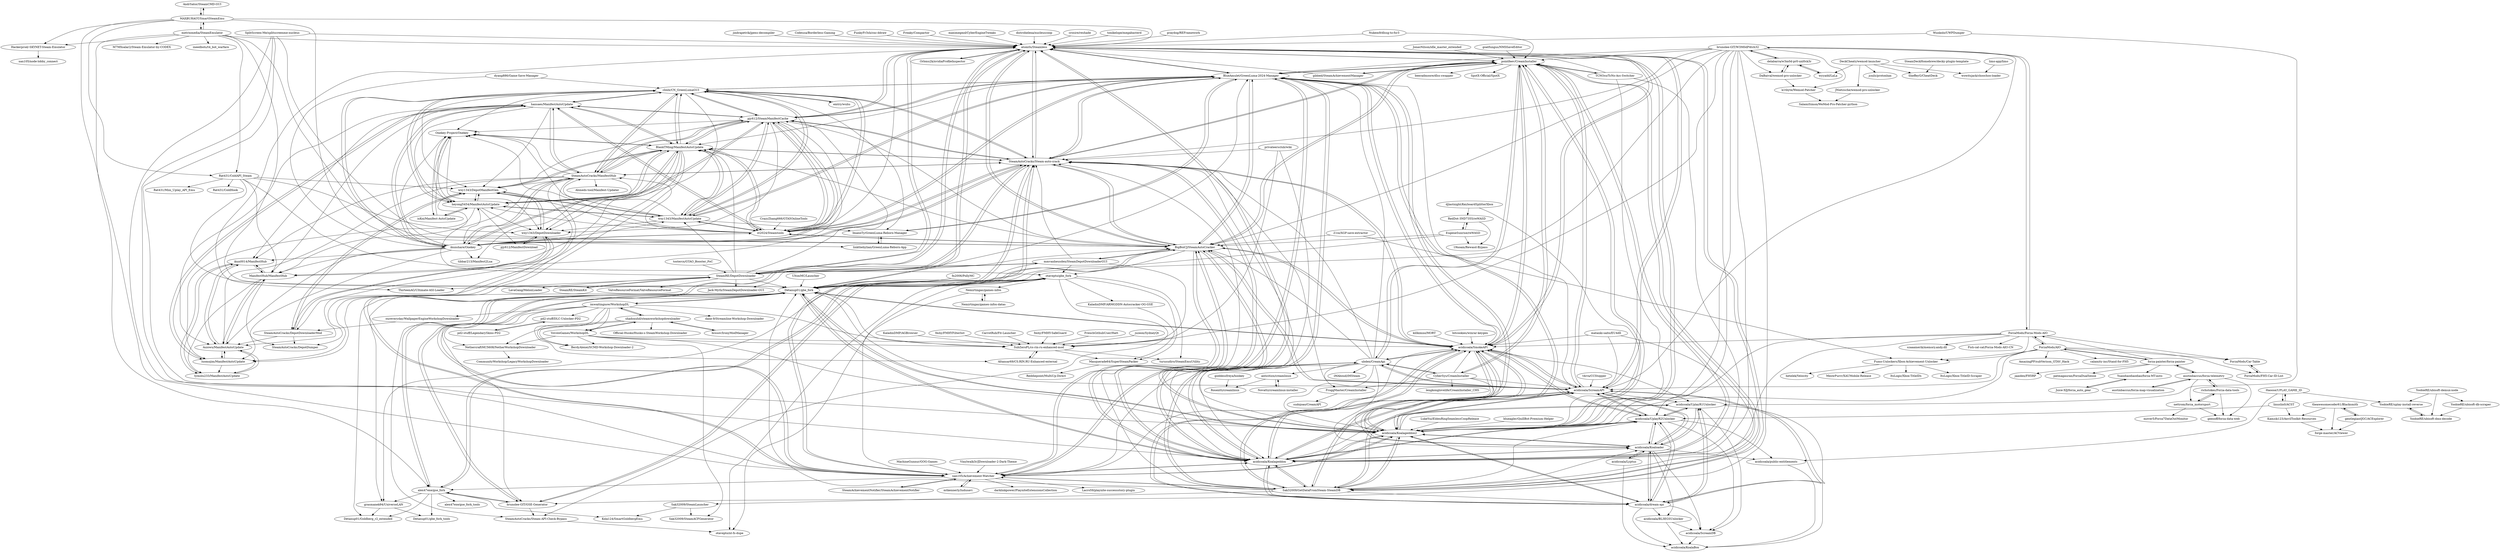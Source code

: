 digraph G {
"AndrSator/SteamCMD-GUI" -> "MAXBURAOT/SmartSteamEmu" ["e"=1]
"goatfungus/NMSSaveEditor" -> "pointfeev/CreamInstaller" ["e"=1]
"praydog/REFramework" -> "atom0s/Steamless" ["e"=1]
"gibbed/SteamAchievementManager" -> "pointfeev/CreamInstaller" ["e"=1]
"gibbed/SteamAchievementManager" -> "atom0s/Steamless" ["e"=1]
"ImaniiTy/GreenLuma-Reborn-Manager" -> "BlueAmulet/GreenLuma-2024-Manager"
"ImaniiTy/GreenLuma-Reborn-Manager" -> "linkthehylian/GreenLuma-Reborn-App"
"jindrapetrik/jpexs-decompiler" -> "atom0s/Steamless" ["e"=1]
"JonasNilson/idle_master_extended" -> "pointfeev/CreamInstaller" ["e"=1]
"Codeusa/Borderless-Gaming" -> "atom0s/Steamless" ["e"=1]
"SteamRE/DepotDownloader" -> "atom0s/Steamless"
"SteamRE/DepotDownloader" -> "mmvanheusden/SteamDepotDownloaderGUI"
"SteamRE/DepotDownloader" -> "SteamAutoCracks/Steam-auto-crack"
"SteamRE/DepotDownloader" -> "SteamRE/SteamKit" ["e"=1]
"SteamRE/DepotDownloader" -> "pjy612/SteamManifestCache"
"SteamRE/DepotDownloader" -> "Detanup01/gbe_fork"
"SteamRE/DepotDownloader" -> "Jack-Myth/SteamDepotDownloader-GUI" ["e"=1]
"SteamRE/DepotDownloader" -> "BlankTMing/ManifestAutoUpdate"
"SteamRE/DepotDownloader" -> "ValveResourceFormat/ValveResourceFormat" ["e"=1]
"SteamRE/DepotDownloader" -> "BlueAmulet/GreenLuma-2024-Manager"
"SteamRE/DepotDownloader" -> "BigBoiCJ/SteamAutoCracker"
"SteamRE/DepotDownloader" -> "ThirteenAG/Ultimate-ASI-Loader" ["e"=1]
"SteamRE/DepotDownloader" -> "wxy1343/ManifestAutoUpdate"
"SteamRE/DepotDownloader" -> "LavaGang/MelonLoader" ["e"=1]
"SteamRE/DepotDownloader" -> "wxy1343/DepotManifestGen"
"matanki-saito/EU4dll" -> "Sak32009/GetDataFromSteam-SteamDB" ["e"=1]
"matanki-saito/EU4dll" -> "acidicoala/ScreamAPI" ["e"=1]
"matanki-saito/EU4dll" -> "acidicoala/SmokeAPI" ["e"=1]
"CrazyZhang666/GTA5OnlineTools" -> "st2024/Steamtools" ["e"=1]
"FunkyFr3sh/cnc-ddraw" -> "atom0s/Steamless" ["e"=1]
"SteamRE/SteamKit" -> "SteamRE/DepotDownloader" ["e"=1]
"linuslin0/ACST" -> "Haoose/UPLAY_GAME_ID"
"linuslin0/ACST" -> "acidicoala/UplayR2Unlocker"
"linuslin0/ACST" -> "Kamzik123/AnvilToolkit-Resources"
"xan105/Achievement-Watcher" -> "Lacro59/playnite-successstory-plugin" ["e"=1]
"xan105/Achievement-Watcher" -> "SteamAutoCracks/Steam-auto-crack"
"xan105/Achievement-Watcher" -> "Detanup01/gbe_fork"
"xan105/Achievement-Watcher" -> "atom0s/Steamless"
"xan105/Achievement-Watcher" -> "acidicoala/Koalageddon2"
"xan105/Achievement-Watcher" -> "Sak32009/GetDataFromSteam-SteamDB"
"xan105/Achievement-Watcher" -> "BigBoiCJ/SteamAutoCracker"
"xan105/Achievement-Watcher" -> "acidicoala/Koalageddon"
"xan105/Achievement-Watcher" -> "acidicoala/SmokeAPI"
"xan105/Achievement-Watcher" -> "BlueAmulet/GreenLuma-2024-Manager"
"xan105/Achievement-Watcher" -> "SteamAchievementNotifier/SteamAchievementNotifier"
"xan105/Achievement-Watcher" -> "mtkennerly/ludusavi" ["e"=1]
"xan105/Achievement-Watcher" -> "alex47exe/gse_fork"
"xan105/Achievement-Watcher" -> "darklinkpower/PlayniteExtensionsCollection" ["e"=1]
"xan105/Achievement-Watcher" -> "otavepto/gbe_fork"
"Freaky/Compactor" -> "atom0s/Steamless" ["e"=1]
"MachineGunnur/GOG-Games" -> "xan105/Achievement-Watcher" ["e"=1]
"goddessfreya/hookey" -> "Rosentti/creamlinux"
"Vinylwalk3r/JDownloader-2-Dark-Theme" -> "xan105/Achievement-Watcher" ["e"=1]
"MAXBURAOT/SmartSteamEmu" -> "metrixmedia/SteamEmulator"
"MAXBURAOT/SmartSteamEmu" -> "atom0s/Steamless"
"MAXBURAOT/SmartSteamEmu" -> "linkthehylian/GreenLuma-Reborn-App"
"MAXBURAOT/SmartSteamEmu" -> "Rat431/ColdAPI_Steam"
"MAXBURAOT/SmartSteamEmu" -> "Hackerprod/-SKYNET-Steam-Emulator"
"MAXBURAOT/SmartSteamEmu" -> "AndrSator/SteamCMD-GUI" ["e"=1]
"MAXBURAOT/SmartSteamEmu" -> "xan105/Achievement-Watcher"
"theawesomecoder61/Blacksmith" -> "gentlegiantJGC/ACExplorer"
"theawesomecoder61/Blacksmith" -> "Kamzik123/AnvilToolkit-Resources"
"theawesomecoder61/Blacksmith" -> "forge-master/ACViewer"
"richstokes/Forza-data-tools" -> "nettrom/forza_motorsport"
"richstokes/Forza-data-tools" -> "austinbaccus/forza-telemetry"
"richstokes/Forza-data-tools" -> "geeooff/forza-data-web"
"nettrom/forza_motorsport" -> "richstokes/Forza-data-tools"
"nettrom/forza_motorsport" -> "geeooff/forza-data-web"
"nettrom/forza_motorsport" -> "mover5/Forza7DataOutMonitor"
"linkthehylian/GreenLuma-Reborn-App" -> "ImaniiTy/GreenLuma-Reborn-Manager"
"TCNOco/TcNo-Acc-Switcher" -> "pointfeev/CreamInstaller" ["e"=1]
"TCNOco/TcNo-Acc-Switcher" -> "acidicoala/Koalageddon" ["e"=1]
"TCNOco/TcNo-Acc-Switcher" -> "atom0s/Steamless" ["e"=1]
"TCNOco/TcNo-Acc-Switcher" -> "acidicoala/Koalageddon2" ["e"=1]
"UltimMC/Launcher" -> "Detanup01/gbe_fork" ["e"=1]
"emtry/wuhu" -> "clinlx/CN_GreenLumaGUI"
"acidicoala/ScreamAPI" -> "acidicoala/Koalageddon"
"acidicoala/ScreamAPI" -> "acidicoala/dream-api"
"acidicoala/ScreamAPI" -> "acidicoala/SmokeAPI"
"acidicoala/ScreamAPI" -> "Sak32009/GetDataFromSteam-SteamDB"
"acidicoala/ScreamAPI" -> "acidicoala/Koalageddon2"
"acidicoala/ScreamAPI" -> "acidicoala/UplayR2Unlocker"
"acidicoala/ScreamAPI" -> "acidicoala/Koaloader"
"acidicoala/ScreamAPI" -> "pointfeev/CreamInstaller"
"acidicoala/ScreamAPI" -> "acidicoala/UplayR1Unlocker"
"acidicoala/ScreamAPI" -> "atom0s/Steamless"
"acidicoala/ScreamAPI" -> "SteamAutoCracks/Steam-auto-crack"
"acidicoala/ScreamAPI" -> "Detanup01/gbe_fork"
"acidicoala/ScreamAPI" -> "ubden/CreamApi"
"acidicoala/ScreamAPI" -> "BigBoiCJ/SteamAutoCracker"
"acidicoala/ScreamAPI" -> "BlueAmulet/GreenLuma-2024-Manager"
"bitcookies/winrar-keygen" -> "acidicoala/SmokeAPI" ["e"=1]
"mtkennerly/ludusavi" -> "xan105/Achievement-Watcher" ["e"=1]
"BlueAmulet/GreenLuma-2024-Manager" -> "ImaniiTy/GreenLuma-Reborn-Manager"
"BlueAmulet/GreenLuma-2024-Manager" -> "acidicoala/Koalageddon"
"BlueAmulet/GreenLuma-2024-Manager" -> "acidicoala/Koalageddon2"
"BlueAmulet/GreenLuma-2024-Manager" -> "st2024/Steamtools"
"BlueAmulet/GreenLuma-2024-Manager" -> "clinlx/CN_GreenLumaGUI"
"BlueAmulet/GreenLuma-2024-Manager" -> "acidicoala/SmokeAPI"
"BlueAmulet/GreenLuma-2024-Manager" -> "wxy1343/ManifestAutoUpdate"
"BlueAmulet/GreenLuma-2024-Manager" -> "Sak32009/GetDataFromSteam-SteamDB"
"BlueAmulet/GreenLuma-2024-Manager" -> "SteamAutoCracks/Steam-auto-crack"
"BlueAmulet/GreenLuma-2024-Manager" -> "BlankTMing/ManifestAutoUpdate"
"BlueAmulet/GreenLuma-2024-Manager" -> "atom0s/Steamless"
"BlueAmulet/GreenLuma-2024-Manager" -> "BigBoiCJ/SteamAutoCracker"
"BlueAmulet/GreenLuma-2024-Manager" -> "pointfeev/CreamInstaller"
"BlueAmulet/GreenLuma-2024-Manager" -> "pjy612/SteamManifestCache"
"BlueAmulet/GreenLuma-2024-Manager" -> "xan105/Achievement-Watcher"
"bcssov/IronyModManager" -> "shadoxxhd/steamworkshopdownloader" ["e"=1]
"Rat431/ColdAPI_Steam" -> "Rat431/Mini_Uplay_API_Emu"
"Rat431/ColdAPI_Steam" -> "Rat431/ColdHook"
"Rat431/ColdAPI_Steam" -> "otavepto/gbe_fork"
"Rat431/ColdAPI_Steam" -> "wxy1343/DepotManifestGen"
"Rat431/ColdAPI_Steam" -> "ManifestHub/ManifestHub"
"Rat431/ColdAPI_Steam" -> "wxy1343/DepotDownloader"
"Rat431/ColdAPI_Steam" -> "Detanup01/gbe_fork"
"acidicoala/Koalageddon" -> "acidicoala/Koalageddon2"
"acidicoala/Koalageddon" -> "acidicoala/ScreamAPI"
"acidicoala/Koalageddon" -> "acidicoala/SmokeAPI"
"acidicoala/Koalageddon" -> "pointfeev/CreamInstaller"
"acidicoala/Koalageddon" -> "acidicoala/dream-api"
"acidicoala/Koalageddon" -> "BlueAmulet/GreenLuma-2024-Manager"
"acidicoala/Koalageddon" -> "acidicoala/Koaloader"
"acidicoala/Koalageddon" -> "acidicoala/UplayR2Unlocker"
"acidicoala/Koalageddon" -> "Sak32009/GetDataFromSteam-SteamDB"
"acidicoala/Koalageddon" -> "atom0s/Steamless"
"acidicoala/Koalageddon" -> "SteamAutoCracks/Steam-auto-crack"
"acidicoala/Koalageddon" -> "BigBoiCJ/SteamAutoCracker"
"acidicoala/Koalageddon" -> "Detanup01/gbe_fork"
"acidicoala/Koalageddon" -> "xan105/Achievement-Watcher"
"acidicoala/Koalageddon" -> "acidicoala/UplayR1Unlocker"
"metrixmedia/SteamEmulator" -> "MAXBURAOT/SmartSteamEmu"
"metrixmedia/SteamEmulator" -> "Hackerprod/-SKYNET-Steam-Emulator"
"metrixmedia/SteamEmulator" -> "atom0s/Steamless"
"metrixmedia/SteamEmulator" -> "alex47exe/gse_fork"
"metrixmedia/SteamEmulator" -> "BigBoiCJ/SteamAutoCracker"
"metrixmedia/SteamEmulator" -> "Rat431/ColdAPI_Steam"
"metrixmedia/SteamEmulator" -> "ineedbots/t4_bot_warfare" ["e"=1]
"metrixmedia/SteamEmulator" -> "M7MXsalar2/Steam-Emulator-by-CODEX"
"metrixmedia/SteamEmulator" -> "Detanup01/gbe_fork"
"maximegmd/CyberEngineTweaks" -> "atom0s/Steamless" ["e"=1]
"SteamAutoCracks/Steam-auto-crack" -> "BigBoiCJ/SteamAutoCracker"
"SteamAutoCracks/Steam-auto-crack" -> "atom0s/Steamless"
"SteamAutoCracks/Steam-auto-crack" -> "BlankTMing/ManifestAutoUpdate"
"SteamAutoCracks/Steam-auto-crack" -> "pjy612/SteamManifestCache"
"SteamAutoCracks/Steam-auto-crack" -> "Detanup01/gbe_fork"
"SteamAutoCracks/Steam-auto-crack" -> "ikunshare/Onekey"
"SteamAutoCracks/Steam-auto-crack" -> "xan105/Achievement-Watcher"
"SteamAutoCracks/Steam-auto-crack" -> "acidicoala/Koalageddon"
"SteamAutoCracks/Steam-auto-crack" -> "pointfeev/CreamInstaller"
"SteamAutoCracks/Steam-auto-crack" -> "acidicoala/SmokeAPI"
"SteamAutoCracks/Steam-auto-crack" -> "st2024/Steamtools"
"SteamAutoCracks/Steam-auto-crack" -> "SteamAutoCracks/ManifestHub"
"SteamAutoCracks/Steam-auto-crack" -> "BlueAmulet/GreenLuma-2024-Manager"
"SteamAutoCracks/Steam-auto-crack" -> "SteamRE/DepotDownloader"
"SteamAutoCracks/Steam-auto-crack" -> "clinlx/CN_GreenLumaGUI"
"t4rra/CCStopper" -> "acidicoala/ScreamAPI" ["e"=1]
"pointfeev/CreamInstaller" -> "acidicoala/SmokeAPI"
"pointfeev/CreamInstaller" -> "acidicoala/Koalageddon2"
"pointfeev/CreamInstaller" -> "acidicoala/Koalageddon"
"pointfeev/CreamInstaller" -> "acidicoala/ScreamAPI"
"pointfeev/CreamInstaller" -> "atom0s/Steamless"
"pointfeev/CreamInstaller" -> "Sak32009/GetDataFromSteam-SteamDB"
"pointfeev/CreamInstaller" -> "SteamAutoCracks/Steam-auto-crack"
"pointfeev/CreamInstaller" -> "ubden/CreamApi"
"pointfeev/CreamInstaller" -> "BigBoiCJ/SteamAutoCracker"
"pointfeev/CreamInstaller" -> "BlueAmulet/GreenLuma-2024-Manager"
"pointfeev/CreamInstaller" -> "gibbed/SteamAchievementManager" ["e"=1]
"pointfeev/CreamInstaller" -> "beeradmoore/dlss-swapper" ["e"=1]
"pointfeev/CreamInstaller" -> "TCNOco/TcNo-Acc-Switcher" ["e"=1]
"pointfeev/CreamInstaller" -> "CyberSys/CreamInstaller"
"pointfeev/CreamInstaller" -> "SpotX-Official/SpotX" ["e"=1]
"acidicoala/ScreamDB" -> "acidicoala/KoalaBox"
"acidicoala/dream-api" -> "acidicoala/UplayR1Unlocker"
"acidicoala/dream-api" -> "acidicoala/ScreamAPI"
"acidicoala/dream-api" -> "acidicoala/UplayR2Unlocker"
"acidicoala/dream-api" -> "acidicoala/Koaloader"
"acidicoala/dream-api" -> "acidicoala/Koalageddon"
"acidicoala/dream-api" -> "acidicoala/ScreamDB"
"acidicoala/dream-api" -> "acidicoala/BL3EGSUnlocker"
"acidicoala/dream-api" -> "acidicoala/KoalaBox"
"acidicoala/dream-api" -> "acidicoala/Koalageddon2"
"acidicoala/dream-api" -> "acidicoala/SmokeAPI"
"acidicoala/UplayR2Unlocker" -> "acidicoala/UplayR1Unlocker"
"acidicoala/UplayR2Unlocker" -> "acidicoala/Koaloader"
"acidicoala/UplayR2Unlocker" -> "acidicoala/dream-api"
"acidicoala/UplayR2Unlocker" -> "acidicoala/ScreamAPI"
"acidicoala/UplayR2Unlocker" -> "acidicoala/SmokeAPI"
"acidicoala/UplayR2Unlocker" -> "acidicoala/public-entitlements"
"acidicoala/UplayR2Unlocker" -> "acidicoala/Koalageddon2"
"acidicoala/UplayR2Unlocker" -> "acidicoala/Koalageddon"
"acidicoala/UplayR2Unlocker" -> "acidicoala/ScreamDB"
"acidicoala/public-entitlements" -> "acidicoala/KoalaBox"
"acidicoala/UplayR1Unlocker" -> "acidicoala/UplayR2Unlocker"
"acidicoala/UplayR1Unlocker" -> "acidicoala/ScreamDB"
"acidicoala/UplayR1Unlocker" -> "acidicoala/dream-api"
"acidicoala/UplayR1Unlocker" -> "acidicoala/KoalaBox"
"acidicoala/UplayR1Unlocker" -> "acidicoala/Koaloader"
"tostercx/GTAO_Booster_PoC" -> "SteamRE/DepotDownloader" ["e"=1]
"privateersclub/wiki" -> "SubZeroPL/cs-rin-ru-enhanced-mod" ["e"=1]
"privateersclub/wiki" -> "SteamAutoCracks/Steam-auto-crack" ["e"=1]
"privateersclub/wiki" -> "acidicoala/Koalageddon" ["e"=1]
"Z1ni/XGP-save-extractor" -> "Fumo-Unlockers/Xbox-Achievement-Unlocker" ["e"=1]
"Z1ni/XGP-save-extractor" -> "BigBoiCJ/SteamAutoCracker" ["e"=1]
"austinbaccus/forza-telemetry" -> "austinbaccus/forza-map-visualization"
"austinbaccus/forza-telemetry" -> "richstokes/Forza-data-tools"
"austinbaccus/forza-telemetry" -> "nettrom/forza_motorsport"
"austinbaccus/forza-telemetry" -> "geeooff/forza-data-web"
"austinbaccus/forza-telemetry" -> "forza-painter/forza-painter"
"mmvanheusden/SteamDepotDownloaderGUI" -> "SteamRE/DepotDownloader"
"mmvanheusden/SteamDepotDownloaderGUI" -> "Jack-Myth/SteamDepotDownloader-GUI" ["e"=1]
"mmvanheusden/SteamDepotDownloaderGUI" -> "SubZeroPL/cs-rin-ru-enhanced-mod"
"mmvanheusden/SteamDepotDownloaderGUI" -> "BigBoiCJ/SteamAutoCracker"
"mmvanheusden/SteamDepotDownloaderGUI" -> "Detanup01/gbe_fork"
"mmvanheusden/SteamDepotDownloaderGUI" -> "otavepto/gbe_fork"
"mmvanheusden/SteamDepotDownloaderGUI" -> "SteamAutoCracks/Steam-auto-crack"
"pd2-stuff/DLC-Unlocker-PD2" -> "pd2-stuff/LegendarySkins-PD2"
"ForzaMods/Forza-Mods-AIO" -> "ForzaMods/AIO"
"ForzaMods/Forza-Mods-AIO" -> "ForzaMods/Car-Table"
"ForzaMods/Forza-Mods-AIO" -> "brunolee-GIT/W3M0dP4tch32"
"ForzaMods/Forza-Mods-AIO" -> "Fumo-Unlockers/Xbox-Achievement-Unlocker"
"ForzaMods/Forza-Mods-AIO" -> "acidicoala/Koalageddon2"
"ForzaMods/Forza-Mods-AIO" -> "szaaamerik/memory.andy.dll"
"ForzaMods/Forza-Mods-AIO" -> "Fish-cat-cat/Forza-Mods-AIO-CN"
"ForzaMods/Forza-Mods-AIO" -> "acidicoala/Koalageddon"
"ForzaMods/Forza-Mods-AIO" -> "acidicoala/SmokeAPI"
"SubZeroPL/cs-rin-ru-enhanced-mod" -> "Altansar69/CS.RIN.RU-Enhanced-external"
"SubZeroPL/cs-rin-ru-enhanced-mod" -> "Masquerade64/SuperSteamPacker"
"SubZeroPL/cs-rin-ru-enhanced-mod" -> "turusudiro/SteamEmuUtility"
"SteamAchievementNotifier/SteamAchievementNotifier" -> "xan105/Achievement-Watcher"
"YoobieRE/uplay-install-reverse" -> "YoobieRE/ubisoft-dmx-decode"
"Nemirtingas/games-infos" -> "Nemirtingas/games-infos-datas"
"Nemirtingas/games-infos" -> "otavepto/nt-fs-dupe"
"forza-painter/forza-painter" -> "austinbaccus/forza-telemetry"
"forza-painter/forza-painter" -> "ForzaMods/AIO"
"forza-painter/forza-painter" -> "Yuandiaodiaodiao/forza-MT-auto"
"forza-painter/forza-painter" -> "patmagauran/ForzaDualSense" ["e"=1]
"forza-painter/forza-painter" -> "ForzaMods/Forza-Mods-AIO"
"forza-painter/forza-painter" -> "jaaiden/FH5RP"
"BigBoiCJ/SteamAutoCracker" -> "SteamAutoCracks/Steam-auto-crack"
"BigBoiCJ/SteamAutoCracker" -> "atom0s/Steamless"
"BigBoiCJ/SteamAutoCracker" -> "Detanup01/gbe_fork"
"BigBoiCJ/SteamAutoCracker" -> "acidicoala/Koalageddon"
"BigBoiCJ/SteamAutoCracker" -> "xan105/Achievement-Watcher"
"BigBoiCJ/SteamAutoCracker" -> "st2024/Steamtools"
"BigBoiCJ/SteamAutoCracker" -> "BlueAmulet/GreenLuma-2024-Manager"
"BigBoiCJ/SteamAutoCracker" -> "acidicoala/SmokeAPI"
"BigBoiCJ/SteamAutoCracker" -> "pointfeev/CreamInstaller"
"BigBoiCJ/SteamAutoCracker" -> "acidicoala/Koalageddon2"
"BigBoiCJ/SteamAutoCracker" -> "BlankTMing/ManifestAutoUpdate"
"BigBoiCJ/SteamAutoCracker" -> "pjy612/SteamManifestCache"
"BigBoiCJ/SteamAutoCracker" -> "mmvanheusden/SteamDepotDownloaderGUI"
"BigBoiCJ/SteamAutoCracker" -> "otavepto/gbe_fork"
"BigBoiCJ/SteamAutoCracker" -> "acidicoala/ScreamAPI"
"Kamzik123/AnvilToolkit-Resources" -> "forge-master/ACViewer"
"fn2006/PollyMC" -> "Detanup01/gbe_fork" ["e"=1]
"blueagler/QuillBot-Premium-Helper" -> "acidicoala/Koalageddon2" ["e"=1]
"acidicoala/Koaloader" -> "acidicoala/Lyptus"
"acidicoala/Koaloader" -> "acidicoala/SmokeAPI"
"acidicoala/Koaloader" -> "acidicoala/UplayR2Unlocker"
"acidicoala/Koaloader" -> "acidicoala/UplayR1Unlocker"
"acidicoala/Koaloader" -> "acidicoala/Koalageddon2"
"acidicoala/Koaloader" -> "acidicoala/BL3EGSUnlocker"
"acidicoala/Koaloader" -> "acidicoala/dream-api"
"acidicoala/Koaloader" -> "acidicoala/ScreamAPI"
"acidicoala/Koaloader" -> "acidicoala/Koalageddon"
"acidicoala/Koaloader" -> "acidicoala/ScreamDB"
"acidicoala/Koaloader" -> "acidicoala/public-entitlements"
"acidicoala/Lyptus" -> "acidicoala/KoalaBox"
"acidicoala/Lyptus" -> "acidicoala/Koaloader"
"acidicoala/SmokeAPI" -> "acidicoala/Koalageddon2"
"acidicoala/SmokeAPI" -> "acidicoala/Koaloader"
"acidicoala/SmokeAPI" -> "acidicoala/ScreamAPI"
"acidicoala/SmokeAPI" -> "acidicoala/Koalageddon"
"acidicoala/SmokeAPI" -> "pointfeev/CreamInstaller"
"acidicoala/SmokeAPI" -> "acidicoala/UplayR2Unlocker"
"acidicoala/SmokeAPI" -> "Sak32009/GetDataFromSteam-SteamDB"
"acidicoala/SmokeAPI" -> "ubden/CreamApi"
"acidicoala/SmokeAPI" -> "BlueAmulet/GreenLuma-2024-Manager"
"acidicoala/SmokeAPI" -> "atom0s/Steamless"
"acidicoala/SmokeAPI" -> "SteamAutoCracks/Steam-auto-crack"
"acidicoala/SmokeAPI" -> "acidicoala/UplayR1Unlocker"
"acidicoala/SmokeAPI" -> "acidicoala/dream-api"
"acidicoala/SmokeAPI" -> "Detanup01/gbe_fork"
"acidicoala/SmokeAPI" -> "BigBoiCJ/SteamAutoCracker"
"acidicoala/BL3EGSUnlocker" -> "acidicoala/KoalaBox"
"acidicoala/BL3EGSUnlocker" -> "acidicoala/ScreamDB"
"distrohelena/nucleuscoop" -> "atom0s/Steamless" ["e"=1]
"LukeYui/EldenRingSeamlessCoopRelease" -> "acidicoala/Koalageddon2" ["e"=1]
"Hackerprod/-SKYNET-Steam-Emulator" -> "xan105/node-lobby_connect"
"ForzaMods/AIO" -> "ForzaMods/Forza-Mods-AIO"
"ForzaMods/AIO" -> "ForzaMods/Car-Table"
"ForzaMods/AIO" -> "forza-painter/forza-painter"
"ForzaMods/AIO" -> "ForzaMods/FH5-Car-ID-List"
"ForzaMods/AIO" -> "calamity-inc/Stand-for-FH5"
"ForzaMods/AIO" -> "acidicoala/Koalageddon2"
"ForzaMods/AIO" -> "Fumo-Unlockers/Xbox-Achievement-Unlocker"
"ForzaMods/AIO" -> "acidicoala/ScreamAPI"
"ForzaMods/AIO" -> "AmazingPP/subVerison_GTAV_Hack" ["e"=1]
"SplitScreen-Me/splitscreenme-nucleus" -> "atom0s/Steamless" ["e"=1]
"SplitScreen-Me/splitscreenme-nucleus" -> "xan105/Achievement-Watcher" ["e"=1]
"SplitScreen-Me/splitscreenme-nucleus" -> "BigBoiCJ/SteamAutoCracker" ["e"=1]
"SplitScreen-Me/splitscreenme-nucleus" -> "acidicoala/Koalageddon2" ["e"=1]
"SplitScreen-Me/splitscreenme-nucleus" -> "acidicoala/Koalageddon" ["e"=1]
"CyberSys/CreamInstaller" -> "ubden/CreamApi"
"CyberSys/CreamInstaller" -> "FroggMaster/CreamInstaller"
"CyberSys/CreamInstaller" -> "pointfeev/CreamInstaller"
"CyberSys/CreamInstaller" -> "acidicoala/SmokeAPI"
"CyberSys/CreamInstaller" -> "lengkonglovelife/CreamInstaller_CHS"
"CyberSys/CreamInstaller" -> "acidicoala/ScreamAPI"
"CyberSys/CreamInstaller" -> "acidicoala/Koalageddon2"
"Fumo-Unlockers/Xbox-Achievement-Unlocker" -> "ItsLogic/Xbox-TitleIDs"
"Fumo-Unlockers/Xbox-Achievement-Unlocker" -> "ItsLogic/Xbox-TitleID-Scraper"
"Fumo-Unlockers/Xbox-Achievement-Unlocker" -> "hetelek/Velocity" ["e"=1]
"Fumo-Unlockers/Xbox-Achievement-Unlocker" -> "MeowPurrr/XAUMobile-Release"
"Sak32009/SteamLauncher" -> "Kola124/SmartGoldbergEmu"
"Sak32009/SteamLauncher" -> "Sak32009/SteamACFGenerator"
"SteamDeckHomebrew/decky-plugin-template" -> "SheffeyG/CheatDeck" ["e"=1]
"shadoxxhd/steamworkshopdownloader" -> "VovoloGames/WorkshopDL"
"shadoxxhd/steamworkshopdownloader" -> "BerdyAlexei/SCMD-Workshop-Downloader-2"
"shadoxxhd/steamworkshopdownloader" -> "NethercraftMC5608/NetherWorkshopDownloader"
"shadoxxhd/steamworkshopdownloader" -> "Official-Husko/Husko-s-SteamWorkshop-Downloader"
"shadoxxhd/steamworkshopdownloader" -> "imwaitingnow/WorkshopDL"
"shadoxxhd/steamworkshopdownloader" -> "bcssov/IronyModManager" ["e"=1]
"Yuandiaodiaodiao/forza-MT-auto" -> "Juice-XIJ/forza_auto_gear"
"Juice-XIJ/forza_auto_gear" -> "Yuandiaodiaodiao/forza-MT-auto"
"SteamAutoCracks/DepotDownloaderMod" -> "SteamAutoCracks/DepotDumper"
"SteamAutoCracks/DepotDownloaderMod" -> "wxy1343/DepotDownloader"
"SteamAutoCracks/DepotDownloaderMod" -> "Auiowu/ManifestAutoUpdate"
"SteamAutoCracks/DepotDownloaderMod" -> "wxy1343/DepotManifestGen"
"YoobieRE/ubisoft-demux-node" -> "YoobieRE/ubisoft-dmx-decode"
"YoobieRE/ubisoft-demux-node" -> "YoobieRE/ubisoft-db-scraper"
"YoobieRE/ubisoft-demux-node" -> "YoobieRE/uplay-install-reverse"
"austinbaccus/forza-map-visualization" -> "austinbaccus/forza-telemetry"
"Nemirtingas/games-infos-datas" -> "Nemirtingas/games-infos"
"YoobieRE/ubisoft-dmx-decode" -> "YoobieRE/uplay-install-reverse"
"FrenchGithubUser/Hatt" -> "SubZeroPL/cs-rin-ru-enhanced-mod" ["e"=1]
"acidicoala/Koalageddon2" -> "acidicoala/Koalageddon"
"acidicoala/Koalageddon2" -> "acidicoala/SmokeAPI"
"acidicoala/Koalageddon2" -> "acidicoala/ScreamAPI"
"acidicoala/Koalageddon2" -> "acidicoala/Koaloader"
"acidicoala/Koalageddon2" -> "pointfeev/CreamInstaller"
"acidicoala/Koalageddon2" -> "BlueAmulet/GreenLuma-2024-Manager"
"acidicoala/Koalageddon2" -> "acidicoala/UplayR2Unlocker"
"acidicoala/Koalageddon2" -> "acidicoala/dream-api"
"acidicoala/Koalageddon2" -> "Detanup01/gbe_fork"
"acidicoala/Koalageddon2" -> "xan105/Achievement-Watcher"
"acidicoala/Koalageddon2" -> "atom0s/Steamless"
"acidicoala/Koalageddon2" -> "acidicoala/UplayR1Unlocker"
"acidicoala/Koalageddon2" -> "Sak32009/GetDataFromSteam-SteamDB"
"acidicoala/Koalageddon2" -> "SteamAutoCracks/Steam-auto-crack"
"acidicoala/Koalageddon2" -> "BigBoiCJ/SteamAutoCracker"
"VovoloGames/WorkshopDL" -> "shadoxxhd/steamworkshopdownloader"
"VovoloGames/WorkshopDL" -> "BerdyAlexei/SCMD-Workshop-Downloader-2"
"VovoloGames/WorkshopDL" -> "Sak32009/SteamACFGenerator"
"VovoloGames/WorkshopDL" -> "acidicoala/SmokeAPI"
"VovoloGames/WorkshopDL" -> "SubZeroPL/cs-rin-ru-enhanced-mod"
"VovoloGames/WorkshopDL" -> "NethercraftMC5608/NetherWorkshopDownloader"
"VovoloGames/WorkshopDL" -> "acidicoala/Koalageddon2"
"Orbmu2k/nvidiaProfileInspector" -> "atom0s/Steamless" ["e"=1]
"imwaitingnow/WorkshopDL" -> "Detanup01/gbe_fork"
"imwaitingnow/WorkshopDL" -> "BerdyAlexei/SCMD-Workshop-Downloader-2"
"imwaitingnow/WorkshopDL" -> "SubZeroPL/cs-rin-ru-enhanced-mod"
"imwaitingnow/WorkshopDL" -> "NethercraftMC5608/NetherWorkshopDownloader"
"imwaitingnow/WorkshopDL" -> "shadoxxhd/steamworkshopdownloader"
"imwaitingnow/WorkshopDL" -> "dane-9/Streamline-Workshop-Downloader"
"imwaitingnow/WorkshopDL" -> "oureveryday/WallpaperEngineWorkshopDownloader"
"imwaitingnow/WorkshopDL" -> "brunolee-GIT/GSE-Generator"
"imwaitingnow/WorkshopDL" -> "VovoloGames/WorkshopDL"
"imwaitingnow/WorkshopDL" -> "pd2-stuff/DLC-Unlocker-PD2"
"imwaitingnow/WorkshopDL" -> "Altansar69/CS.RIN.RU-Enhanced-external"
"ubden/CreamApi" -> "CyberSys/CreamInstaller"
"ubden/CreamApi" -> "acidicoala/SmokeAPI"
"ubden/CreamApi" -> "pointfeev/CreamInstaller"
"ubden/CreamApi" -> "Sak32009/GetDataFromSteam-SteamDB"
"ubden/CreamApi" -> "acidicoala/Koaloader"
"ubden/CreamApi" -> "acidicoala/ScreamAPI"
"ubden/CreamApi" -> "acidicoala/Koalageddon"
"ubden/CreamApi" -> "acidicoala/Koalageddon2"
"ubden/CreamApi" -> "BlueAmulet/GreenLuma-2024-Manager"
"ubden/CreamApi" -> "FroggMaster/CreamInstaller"
"ubden/CreamApi" -> "iMAboud/iMSteam" ["e"=1]
"ubden/CreamApi" -> "SteamAutoCracks/Steam-auto-crack"
"ubden/CreamApi" -> "xan105/Achievement-Watcher"
"ubden/CreamApi" -> "BigBoiCJ/SteamAutoCracker"
"ubden/CreamApi" -> "anticitizn/creamlinux"
"wxy1343/ManifestAutoUpdate" -> "wxy1343/DepotManifestGen"
"wxy1343/ManifestAutoUpdate" -> "heyong5454/ManifestAutoUpdate"
"wxy1343/ManifestAutoUpdate" -> "clinlx/CN_GreenLumaGUI"
"wxy1343/ManifestAutoUpdate" -> "BlankTMing/ManifestAutoUpdate"
"wxy1343/ManifestAutoUpdate" -> "pjy612/SteamManifestCache"
"wxy1343/ManifestAutoUpdate" -> "wxy1343/DepotDownloader"
"wxy1343/ManifestAutoUpdate" -> "st2024/Steamtools"
"wxy1343/ManifestAutoUpdate" -> "Onekey-Project/Onekey"
"wxy1343/ManifestAutoUpdate" -> "BlueAmulet/GreenLuma-2024-Manager"
"wxy1343/ManifestAutoUpdate" -> "SteamAutoCracks/ManifestHub"
"wxy1343/ManifestAutoUpdate" -> "ImaniiTy/GreenLuma-Reborn-Manager"
"DeckCheatz/wemod-launcher" -> "jcnils/protonhax"
"DeckCheatz/wemod-launcher" -> "SheffeyG/CheatDeck"
"DeckCheatz/wemod-launcher" -> "JNietzsche/wemod-pro-unlocker"
"DeckCheatz/wemod-launcher" -> "wyyadd/LaLa"
"DeckCheatz/wemod-launcher" -> "wowitsjack/choochoo-loader"
"NethercraftMC5608/NetherWorkshopDownloader" -> "CommunityWorkshop/LegacyWorkshopDownloader"
"pd2-stuff/LegendarySkins-PD2" -> "pd2-stuff/DLC-Unlocker-PD2"
"wxy1343/DepotDownloader" -> "wxy1343/DepotManifestGen"
"wxy1343/DepotDownloader" -> "SteamAutoCracks/DepotDownloaderMod"
"wxy1343/DepotDownloader" -> "pjy612/ManifestDownload"
"wxy1343/DepotDownloader" -> "SteamAutoCracks/DepotDumper"
"YoobieRE/ubisoft-db-scraper" -> "YoobieRE/ubisoft-dmx-decode"
"wxy1343/DepotManifestGen" -> "wxy1343/DepotDownloader"
"wxy1343/DepotManifestGen" -> "wxy1343/ManifestAutoUpdate"
"wxy1343/DepotManifestGen" -> "heyong5454/ManifestAutoUpdate"
"wxy1343/DepotManifestGen" -> "SteamAutoCracks/DepotDownloaderMod"
"wxy1343/DepotManifestGen" -> "BlankTMing/ManifestAutoUpdate"
"crosire/reshade" -> "atom0s/Steamless" ["e"=1]
"tonikelope/megabasterd" -> "atom0s/Steamless" ["e"=1]
"clinlx/CN_GreenLumaGUI" -> "BlankTMing/ManifestAutoUpdate"
"clinlx/CN_GreenLumaGUI" -> "pjy612/SteamManifestCache"
"clinlx/CN_GreenLumaGUI" -> "wxy1343/ManifestAutoUpdate"
"clinlx/CN_GreenLumaGUI" -> "heyong5454/ManifestAutoUpdate"
"clinlx/CN_GreenLumaGUI" -> "st2024/Steamtools"
"clinlx/CN_GreenLumaGUI" -> "SteamAutoCracks/ManifestHub"
"clinlx/CN_GreenLumaGUI" -> "wxy1343/DepotManifestGen"
"clinlx/CN_GreenLumaGUI" -> "hansaes/ManifestAutoUpdate"
"clinlx/CN_GreenLumaGUI" -> "ikunshare/Onekey"
"clinlx/CN_GreenLumaGUI" -> "Onekey-Project/Onekey"
"clinlx/CN_GreenLumaGUI" -> "wxy1343/DepotDownloader"
"clinlx/CN_GreenLumaGUI" -> "emtry/wuhu"
"clinlx/CN_GreenLumaGUI" -> "BlueAmulet/GreenLuma-2024-Manager"
"clinlx/CN_GreenLumaGUI" -> "SteamAutoCracks/Steam-auto-crack"
"clinlx/CN_GreenLumaGUI" -> "ImaniiTy/GreenLuma-Reborn-Manager"
"brunolee-GIT/W3M0dP4tch32" -> "delabarra/w3m0d-pr0-unl0ck3r"
"brunolee-GIT/W3M0dP4tch32" -> "SteamAutoCracks/Steam-auto-crack"
"brunolee-GIT/W3M0dP4tch32" -> "acidicoala/Koalageddon2"
"brunolee-GIT/W3M0dP4tch32" -> "Detanup01/gbe_fork"
"brunolee-GIT/W3M0dP4tch32" -> "k1tbyte/Wemod-Patcher"
"brunolee-GIT/W3M0dP4tch32" -> "acidicoala/Koalageddon"
"brunolee-GIT/W3M0dP4tch32" -> "DaBaival/wemod-pro-unlocker"
"brunolee-GIT/W3M0dP4tch32" -> "BigBoiCJ/SteamAutoCracker"
"brunolee-GIT/W3M0dP4tch32" -> "pointfeev/CreamInstaller"
"brunolee-GIT/W3M0dP4tch32" -> "acidicoala/ScreamAPI"
"brunolee-GIT/W3M0dP4tch32" -> "brunolee-GIT/GSE-Generator"
"brunolee-GIT/W3M0dP4tch32" -> "BlueAmulet/GreenLuma-2024-Manager"
"brunolee-GIT/W3M0dP4tch32" -> "acidicoala/UplayR2Unlocker"
"brunolee-GIT/W3M0dP4tch32" -> "SubZeroPL/cs-rin-ru-enhanced-mod"
"brunolee-GIT/W3M0dP4tch32" -> "ForzaMods/Forza-Mods-AIO"
"EugeneSunrise/reWASD" -> "RedDot-3ND7355/reWASD"
"EugeneSunrise/reWASD" -> "19noam/Rewasd-Bypass"
"EugeneSunrise/reWASD" -> "BigBoiCJ/SteamAutoCracker"
"EugeneSunrise/reWASD" -> "Detanup01/gbe_fork"
"juzeon/SydneyQt" -> "SubZeroPL/cs-rin-ru-enhanced-mod" ["e"=1]
"djlastnight/KeyboardSplitterXbox" -> "acidicoala/Koalageddon2" ["e"=1]
"djlastnight/KeyboardSplitterXbox" -> "RedDot-3ND7355/reWASD" ["e"=1]
"Sak32009/GetDataFromSteam-SteamDB" -> "acidicoala/ScreamAPI"
"Sak32009/GetDataFromSteam-SteamDB" -> "acidicoala/SmokeAPI"
"Sak32009/GetDataFromSteam-SteamDB" -> "acidicoala/Koalageddon"
"Sak32009/GetDataFromSteam-SteamDB" -> "pointfeev/CreamInstaller"
"Sak32009/GetDataFromSteam-SteamDB" -> "atom0s/Steamless"
"Sak32009/GetDataFromSteam-SteamDB" -> "BlueAmulet/GreenLuma-2024-Manager"
"Sak32009/GetDataFromSteam-SteamDB" -> "xan105/Achievement-Watcher"
"Sak32009/GetDataFromSteam-SteamDB" -> "SteamAutoCracks/Steam-auto-crack"
"Sak32009/GetDataFromSteam-SteamDB" -> "ubden/CreamApi"
"Sak32009/GetDataFromSteam-SteamDB" -> "acidicoala/Koalageddon2"
"Sak32009/GetDataFromSteam-SteamDB" -> "acidicoala/dream-api"
"Sak32009/GetDataFromSteam-SteamDB" -> "acidicoala/UplayR2Unlocker"
"Sak32009/GetDataFromSteam-SteamDB" -> "acidicoala/Koaloader"
"Sak32009/GetDataFromSteam-SteamDB" -> "Detanup01/gbe_fork"
"Sak32009/GetDataFromSteam-SteamDB" -> "Sak32009/SteamLauncher"
"heyong5454/ManifestAutoUpdate" -> "BlankTMing/ManifestAutoUpdate"
"heyong5454/ManifestAutoUpdate" -> "Onekey-Project/Onekey"
"heyong5454/ManifestAutoUpdate" -> "pjy612/SteamManifestCache"
"heyong5454/ManifestAutoUpdate" -> "isKoi/Manifest-AutoUpdate"
"heyong5454/ManifestAutoUpdate" -> "wxy1343/DepotManifestGen"
"heyong5454/ManifestAutoUpdate" -> "wxy1343/ManifestAutoUpdate"
"heyong5454/ManifestAutoUpdate" -> "clinlx/CN_GreenLumaGUI"
"heyong5454/ManifestAutoUpdate" -> "luomojim/ManifestAutoUpdate"
"heyong5454/ManifestAutoUpdate" -> "wxy1343/DepotDownloader"
"heyong5454/ManifestAutoUpdate" -> "pjy612/ManifestDownload"
"pjy612/SteamManifestCache" -> "BlankTMing/ManifestAutoUpdate"
"pjy612/SteamManifestCache" -> "st2024/Steamtools"
"pjy612/SteamManifestCache" -> "ikunshare/Onekey"
"pjy612/SteamManifestCache" -> "clinlx/CN_GreenLumaGUI"
"pjy612/SteamManifestCache" -> "heyong5454/ManifestAutoUpdate"
"pjy612/SteamManifestCache" -> "wxy1343/ManifestAutoUpdate"
"pjy612/SteamManifestCache" -> "hansaes/ManifestAutoUpdate"
"pjy612/SteamManifestCache" -> "SteamAutoCracks/ManifestHub"
"pjy612/SteamManifestCache" -> "SteamAutoCracks/Steam-auto-crack"
"pjy612/SteamManifestCache" -> "Onekey-Project/Onekey"
"pjy612/SteamManifestCache" -> "wxy1343/DepotManifestGen"
"pjy612/SteamManifestCache" -> "wxy1343/DepotDownloader"
"pjy612/SteamManifestCache" -> "atom0s/Steamless"
"pjy612/SteamManifestCache" -> "ManifestHub/ManifestHub"
"pjy612/SteamManifestCache" -> "BlueAmulet/GreenLuma-2024-Manager"
"anticitizn/creamlinux" -> "Novattz/creamlinux-installer"
"anticitizn/creamlinux" -> "Rosentti/creamlinux"
"killkimno/MORT" -> "acidicoala/SmokeAPI" ["e"=1]
"luomojim/ManifestAutoUpdate" -> "Auiowu/ManifestAutoUpdate"
"luomojim/ManifestAutoUpdate" -> "tymolu233/ManifestAutoUpdate"
"luomojim/ManifestAutoUpdate" -> "hansaes/ManifestAutoUpdate"
"grasmanek94/UniverseLAN" -> "Detanup01/Goldberg_r2_extended"
"grasmanek94/UniverseLAN" -> "Detanup01/gbe_fork_tools"
"Masquerade64/SuperSteamPacker" -> "Reddiepoint/MultiUp-Direct"
"ForzaMods/FH5-Car-ID-List" -> "ForzaMods/Car-Table"
"JNietzsche/wemod-pro-unlocker" -> "SalamiSimon/WeMod-Pro-Patcher-python"
"isKoi/Manifest-AutoUpdate" -> "Onekey-Project/Onekey"
"isKoi/Manifest-AutoUpdate" -> "heyong5454/ManifestAutoUpdate"
"pjy612/ManifestDownload" -> "wxy1343/DepotDownloader"
"delabarra/w3m0d-pr0-unl0ck3r" -> "wyyadd/LaLa"
"delabarra/w3m0d-pr0-unl0ck3r" -> "DaBaival/wemod-pro-unlocker"
"delabarra/w3m0d-pr0-unl0ck3r" -> "brunolee-GIT/W3M0dP4tch32"
"ForzaMods/Car-Table" -> "ForzaMods/FH5-Car-ID-List"
"KaladinDMP/AGBrowser" -> "SubZeroPL/cs-rin-ru-enhanced-mod" ["e"=1]
"st2024/Steamtools" -> "pjy612/SteamManifestCache"
"st2024/Steamtools" -> "BlankTMing/ManifestAutoUpdate"
"st2024/Steamtools" -> "ikunshare/Onekey"
"st2024/Steamtools" -> "clinlx/CN_GreenLumaGUI"
"st2024/Steamtools" -> "wxy1343/ManifestAutoUpdate"
"st2024/Steamtools" -> "hansaes/ManifestAutoUpdate"
"st2024/Steamtools" -> "BlueAmulet/GreenLuma-2024-Manager"
"st2024/Steamtools" -> "SteamAutoCracks/Steam-auto-crack"
"st2024/Steamtools" -> "heyong5454/ManifestAutoUpdate"
"st2024/Steamtools" -> "wxy1343/DepotManifestGen"
"st2024/Steamtools" -> "BigBoiCJ/SteamAutoCracker"
"st2024/Steamtools" -> "Onekey-Project/Onekey"
"st2024/Steamtools" -> "atom0s/Steamless"
"st2024/Steamtools" -> "SteamAutoCracks/ManifestHub"
"atom0s/Steamless" -> "SteamAutoCracks/Steam-auto-crack"
"atom0s/Steamless" -> "BigBoiCJ/SteamAutoCracker"
"atom0s/Steamless" -> "Detanup01/gbe_fork"
"atom0s/Steamless" -> "SteamRE/DepotDownloader"
"atom0s/Steamless" -> "pointfeev/CreamInstaller"
"atom0s/Steamless" -> "Sak32009/GetDataFromSteam-SteamDB"
"atom0s/Steamless" -> "acidicoala/Koalageddon"
"atom0s/Steamless" -> "acidicoala/SmokeAPI"
"atom0s/Steamless" -> "acidicoala/ScreamAPI"
"atom0s/Steamless" -> "xan105/Achievement-Watcher"
"atom0s/Steamless" -> "Orbmu2k/nvidiaProfileInspector" ["e"=1]
"atom0s/Steamless" -> "BlueAmulet/GreenLuma-2024-Manager"
"atom0s/Steamless" -> "pjy612/SteamManifestCache"
"atom0s/Steamless" -> "acidicoala/Koalageddon2"
"atom0s/Steamless" -> "ThirteenAG/Ultimate-ASI-Loader" ["e"=1]
"dyang886/Game-Save-Manager" -> "clinlx/CN_GreenLumaGUI" ["e"=1]
"dyang886/Game-Save-Manager" -> "ikunshare/Onekey" ["e"=1]
"Nukem9/dlssg-to-fsr3" -> "pointfeev/CreamInstaller" ["e"=1]
"Nukem9/dlssg-to-fsr3" -> "atom0s/Steamless" ["e"=1]
"RedDot-3ND7355/reWASD" -> "EugeneSunrise/reWASD"
"RedDot-3ND7355/reWASD" -> "19noam/Rewasd-Bypass"
"otavepto/gbe_fork" -> "Detanup01/gbe_fork"
"otavepto/gbe_fork" -> "brunolee-GIT/GSE-Generator"
"otavepto/gbe_fork" -> "turusudiro/SteamEmuUtility"
"otavepto/gbe_fork" -> "alex47exe/gse_fork"
"otavepto/gbe_fork" -> "SteamAutoCracks/Steam-API-Check-Bypass"
"otavepto/gbe_fork" -> "Masquerade64/SuperSteamPacker"
"otavepto/gbe_fork" -> "grasmanek94/UniverseLAN"
"otavepto/gbe_fork" -> "Nemirtingas/games-infos"
"otavepto/gbe_fork" -> "KaladinDMP/ARMGDDN-Autocracker-OG-GSE"
"otavepto/gbe_fork" -> "otavepto/nt-fs-dupe"
"fmhy/FMHYFilterlist" -> "SubZeroPL/cs-rin-ru-enhanced-mod" ["e"=1]
"Wunkolo/UWPDumper" -> "atom0s/Steamless" ["e"=1]
"Wunkolo/UWPDumper" -> "acidicoala/UplayR1Unlocker" ["e"=1]
"BlankTMing/ManifestAutoUpdate" -> "pjy612/SteamManifestCache"
"BlankTMing/ManifestAutoUpdate" -> "hansaes/ManifestAutoUpdate"
"BlankTMing/ManifestAutoUpdate" -> "ikunshare/Onekey"
"BlankTMing/ManifestAutoUpdate" -> "heyong5454/ManifestAutoUpdate"
"BlankTMing/ManifestAutoUpdate" -> "clinlx/CN_GreenLumaGUI"
"BlankTMing/ManifestAutoUpdate" -> "SteamAutoCracks/ManifestHub"
"BlankTMing/ManifestAutoUpdate" -> "st2024/Steamtools"
"BlankTMing/ManifestAutoUpdate" -> "Auiowu/ManifestAutoUpdate"
"BlankTMing/ManifestAutoUpdate" -> "Onekey-Project/Onekey"
"BlankTMing/ManifestAutoUpdate" -> "ManifestHub/ManifestHub"
"BlankTMing/ManifestAutoUpdate" -> "luomojim/ManifestAutoUpdate"
"BlankTMing/ManifestAutoUpdate" -> "wxy1343/ManifestAutoUpdate"
"BlankTMing/ManifestAutoUpdate" -> "wxy1343/DepotManifestGen"
"BlankTMing/ManifestAutoUpdate" -> "SteamAutoCracks/Steam-auto-crack"
"BlankTMing/ManifestAutoUpdate" -> "wxy1343/DepotDownloader"
"hansaes/ManifestAutoUpdate" -> "BlankTMing/ManifestAutoUpdate"
"hansaes/ManifestAutoUpdate" -> "SteamAutoCracks/ManifestHub"
"hansaes/ManifestAutoUpdate" -> "luomojim/ManifestAutoUpdate"
"hansaes/ManifestAutoUpdate" -> "ManifestHub/ManifestHub"
"hansaes/ManifestAutoUpdate" -> "pjy612/SteamManifestCache"
"hansaes/ManifestAutoUpdate" -> "ikunshare/Onekey"
"hansaes/ManifestAutoUpdate" -> "clinlx/CN_GreenLumaGUI"
"hansaes/ManifestAutoUpdate" -> "st2024/Steamtools"
"hansaes/ManifestAutoUpdate" -> "ikun0014/ManifestHub"
"hansaes/ManifestAutoUpdate" -> "Auiowu/ManifestAutoUpdate"
"hansaes/ManifestAutoUpdate" -> "wxy1343/DepotManifestGen"
"hansaes/ManifestAutoUpdate" -> "heyong5454/ManifestAutoUpdate"
"brunolee-GIT/GSE-Generator" -> "alex47exe/gse_fork"
"brunolee-GIT/GSE-Generator" -> "otavepto/gbe_fork"
"brunolee-GIT/GSE-Generator" -> "Detanup01/gbe_fork"
"brunolee-GIT/GSE-Generator" -> "SteamAutoCracks/Steam-API-Check-Bypass"
"Altansar69/CS.RIN.RU-Enhanced-external" -> "SubZeroPL/cs-rin-ru-enhanced-mod"
"DaBaival/wemod-pro-unlocker" -> "delabarra/w3m0d-pr0-unl0ck3r"
"DaBaival/wemod-pro-unlocker" -> "k1tbyte/Wemod-Patcher"
"Onekey-Project/Onekey" -> "Onekey-Project/Onekey"
"Onekey-Project/Onekey" -> "wxy1343/DepotDownloader"
"ManifestHub/ManifestHub" -> "ikun0014/ManifestHub"
"ManifestHub/ManifestHub" -> "Auiowu/ManifestAutoUpdate"
"ManifestHub/ManifestHub" -> "tymolu233/ManifestAutoUpdate"
"ManifestHub/ManifestHub" -> "SteamAutoCracks/DepotDumper"
"wyyadd/LaLa" -> "delabarra/w3m0d-pr0-unl0ck3r"
"Onekey-Project/Onekey" -> "isKoi/Manifest-AutoUpdate"
"Onekey-Project/Onekey" -> "heyong5454/ManifestAutoUpdate"
"Onekey-Project/Onekey" -> "BlankTMing/ManifestAutoUpdate"
"Novattz/creamlinux-installer" -> "anticitizn/creamlinux"
"SteamAutoCracks/Steam-API-Check-Bypass" -> "otavepto/nt-fs-dupe"
"k1tbyte/Wemod-Patcher" -> "SalamiSimon/WeMod-Pro-Patcher-python"
"ikunshare/Onekey" -> "pjy612/SteamManifestCache"
"ikunshare/Onekey" -> "BlankTMing/ManifestAutoUpdate"
"ikunshare/Onekey" -> "SteamAutoCracks/ManifestHub"
"ikunshare/Onekey" -> "st2024/Steamtools"
"ikunshare/Onekey" -> "hansaes/ManifestAutoUpdate"
"ikunshare/Onekey" -> "clinlx/CN_GreenLumaGUI"
"ikunshare/Onekey" -> "SteamAutoCracks/Steam-auto-crack"
"ikunshare/Onekey" -> "Auiowu/ManifestAutoUpdate"
"ikunshare/Onekey" -> "ikun0014/ManifestHub"
"ikunshare/Onekey" -> "ManifestHub/ManifestHub"
"ikunshare/Onekey" -> "tibbar213/Manifest2Lua"
"ikunshare/Onekey" -> "heyong5454/ManifestAutoUpdate"
"ikunshare/Onekey" -> "luomojim/ManifestAutoUpdate"
"ikunshare/Onekey" -> "Onekey-Project/Onekey"
"ikunshare/Onekey" -> "wxy1343/ManifestAutoUpdate"
"CarrotRub/Fit-Launcher" -> "SubZeroPL/cs-rin-ru-enhanced-mod" ["e"=1]
"Detanup01/gbe_fork" -> "alex47exe/gse_fork"
"Detanup01/gbe_fork" -> "otavepto/gbe_fork"
"Detanup01/gbe_fork" -> "brunolee-GIT/GSE-Generator"
"Detanup01/gbe_fork" -> "atom0s/Steamless"
"Detanup01/gbe_fork" -> "SteamAutoCracks/Steam-auto-crack"
"Detanup01/gbe_fork" -> "BigBoiCJ/SteamAutoCracker"
"Detanup01/gbe_fork" -> "Detanup01/Goldberg_r2_extended"
"Detanup01/gbe_fork" -> "xan105/Achievement-Watcher"
"Detanup01/gbe_fork" -> "acidicoala/Koalageddon2"
"Detanup01/gbe_fork" -> "SubZeroPL/cs-rin-ru-enhanced-mod"
"Detanup01/gbe_fork" -> "acidicoala/Koalageddon"
"Detanup01/gbe_fork" -> "grasmanek94/UniverseLAN"
"Detanup01/gbe_fork" -> "imwaitingnow/WorkshopDL"
"Detanup01/gbe_fork" -> "SteamAutoCracks/Steam-API-Check-Bypass"
"Detanup01/gbe_fork" -> "acidicoala/SmokeAPI"
"limo-app/limo" -> "wowitsjack/choochoo-loader" ["e"=1]
"fmhy/FMHY-SafeGuard" -> "SubZeroPL/cs-rin-ru-enhanced-mod" ["e"=1]
"alex47exe/gse_fork" -> "Detanup01/gbe_fork"
"alex47exe/gse_fork" -> "alex47exe/gse_fork_tools"
"alex47exe/gse_fork" -> "Detanup01/Goldberg_r2_extended"
"alex47exe/gse_fork" -> "brunolee-GIT/GSE-Generator"
"alex47exe/gse_fork" -> "otavepto/gbe_fork"
"alex47exe/gse_fork" -> "grasmanek94/UniverseLAN"
"alex47exe/gse_fork" -> "Kola124/SmartGoldbergEmu"
"alex47exe/gse_fork" -> "Detanup01/gbe_fork_tools"
"Haoose/UPLAY_GAME_ID" -> "linuslin0/ACST"
"Haoose/UPLAY_GAME_ID" -> "acidicoala/public-entitlements"
"Haoose/UPLAY_GAME_ID" -> "YoobieRE/uplay-install-reverse"
"oureveryday/WallpaperEngineWorkshopDownloader" -> "SteamAutoCracks/DepotDownloaderMod"
"ikun0014/ManifestHub" -> "Auiowu/ManifestAutoUpdate"
"ikun0014/ManifestHub" -> "tymolu233/ManifestAutoUpdate"
"ikun0014/ManifestHub" -> "ManifestHub/ManifestHub"
"FroggMaster/CreamInstaller" -> "sudojoao/CreamAPI"
"Auiowu/ManifestAutoUpdate" -> "tymolu233/ManifestAutoUpdate"
"Auiowu/ManifestAutoUpdate" -> "ikun0014/ManifestHub"
"Auiowu/ManifestAutoUpdate" -> "luomojim/ManifestAutoUpdate"
"Auiowu/ManifestAutoUpdate" -> "ManifestHub/ManifestHub"
"tymolu233/ManifestAutoUpdate" -> "Auiowu/ManifestAutoUpdate"
"tymolu233/ManifestAutoUpdate" -> "ikun0014/ManifestHub"
"KaladinDMP/ARMGDDN-Autocracker-OG-GSE" -> "Masquerade64/SuperSteamPacker"
"gentlegiantJGC/ACExplorer" -> "theawesomecoder61/Blacksmith"
"gentlegiantJGC/ACExplorer" -> "forge-master/ACViewer"
"SteamAutoCracks/ManifestHub" -> "hansaes/ManifestAutoUpdate"
"SteamAutoCracks/ManifestHub" -> "ikunshare/Onekey"
"SteamAutoCracks/ManifestHub" -> "BlankTMing/ManifestAutoUpdate"
"SteamAutoCracks/ManifestHub" -> "Auiowu/ManifestAutoUpdate"
"SteamAutoCracks/ManifestHub" -> "ikun0014/ManifestHub"
"SteamAutoCracks/ManifestHub" -> "pjy612/SteamManifestCache"
"SteamAutoCracks/ManifestHub" -> "clinlx/CN_GreenLumaGUI"
"SteamAutoCracks/ManifestHub" -> "ManifestHub/ManifestHub"
"SteamAutoCracks/ManifestHub" -> "SteamAutoCracks/DepotDownloaderMod"
"SteamAutoCracks/ManifestHub" -> "tibbar213/Manifest2Lua"
"SteamAutoCracks/ManifestHub" -> "Ahmeds-tool/Manifest-Updater"
"SteamAutoCracks/ManifestHub" -> "luomojim/ManifestAutoUpdate"
"SteamAutoCracks/ManifestHub" -> "SteamAutoCracks/Steam-auto-crack"
"SteamAutoCracks/ManifestHub" -> "wxy1343/DepotManifestGen"
"SteamAutoCracks/ManifestHub" -> "Onekey-Project/Onekey"
"AndrSator/SteamCMD-GUI" ["l"="-56.953,17.774", "c"=402]
"MAXBURAOT/SmartSteamEmu" ["l"="-55.232,18.246"]
"goatfungus/NMSSaveEditor" ["l"="-11.949,-0.375", "c"=846]
"pointfeev/CreamInstaller" ["l"="-55.148,18.359"]
"praydog/REFramework" ["l"="-12.675,-1.56", "c"=436]
"atom0s/Steamless" ["l"="-55.134,18.289"]
"gibbed/SteamAchievementManager" ["l"="-54.842,17.588", "c"=601]
"ImaniiTy/GreenLuma-Reborn-Manager" ["l"="-55.201,18.235"]
"BlueAmulet/GreenLuma-2024-Manager" ["l"="-55.163,18.285"]
"linkthehylian/GreenLuma-Reborn-App" ["l"="-55.241,18.216"]
"jindrapetrik/jpexs-decompiler" ["l"="-32.135,-24.604", "c"=533]
"JonasNilson/idle_master_extended" ["l"="-54.841,17.553", "c"=601]
"Codeusa/Borderless-Gaming" ["l"="-14.166,1.458", "c"=159]
"SteamRE/DepotDownloader" ["l"="-55.121,18.249"]
"mmvanheusden/SteamDepotDownloaderGUI" ["l"="-55.195,18.273"]
"SteamAutoCracks/Steam-auto-crack" ["l"="-55.154,18.269"]
"SteamRE/SteamKit" ["l"="-55.596,18.092", "c"=971]
"pjy612/SteamManifestCache" ["l"="-55.141,18.228"]
"Detanup01/gbe_fork" ["l"="-55.202,18.305"]
"Jack-Myth/SteamDepotDownloader-GUI" ["l"="-54.862,17.653", "c"=601]
"BlankTMing/ManifestAutoUpdate" ["l"="-55.154,18.215"]
"ValveResourceFormat/ValveResourceFormat" ["l"="-56,16.932", "c"=567]
"BigBoiCJ/SteamAutoCracker" ["l"="-55.173,18.301"]
"ThirteenAG/Ultimate-ASI-Loader" ["l"="-12.719,-1.737", "c"=436]
"wxy1343/ManifestAutoUpdate" ["l"="-55.174,18.223"]
"LavaGang/MelonLoader" ["l"="56.143,-8.802", "c"=428]
"wxy1343/DepotManifestGen" ["l"="-55.18,18.204"]
"matanki-saito/EU4dll" ["l"="57.125,-8.342", "c"=1154]
"Sak32009/GetDataFromSteam-SteamDB" ["l"="-55.15,18.315"]
"acidicoala/ScreamAPI" ["l"="-55.123,18.343"]
"acidicoala/SmokeAPI" ["l"="-55.157,18.331"]
"CrazyZhang666/GTA5OnlineTools" ["l"="-44.205,-35.545", "c"=416]
"st2024/Steamtools" ["l"="-55.161,18.236"]
"FunkyFr3sh/cnc-ddraw" ["l"="-12.695,-1.863", "c"=436]
"linuslin0/ACST" ["l"="-54.98,18.301"]
"Haoose/UPLAY_GAME_ID" ["l"="-54.967,18.325"]
"acidicoala/UplayR2Unlocker" ["l"="-55.092,18.323"]
"Kamzik123/AnvilToolkit-Resources" ["l"="-54.916,18.277"]
"xan105/Achievement-Watcher" ["l"="-55.185,18.319"]
"Lacro59/playnite-successstory-plugin" ["l"="-13.045,0.164", "c"=672]
"acidicoala/Koalageddon2" ["l"="-55.14,18.335"]
"acidicoala/Koalageddon" ["l"="-55.126,18.319"]
"SteamAchievementNotifier/SteamAchievementNotifier" ["l"="-55.218,18.374"]
"mtkennerly/ludusavi" ["l"="-12.923,-0.07", "c"=672]
"alex47exe/gse_fork" ["l"="-55.238,18.325"]
"darklinkpower/PlayniteExtensionsCollection" ["l"="-13.042,0.145", "c"=672]
"otavepto/gbe_fork" ["l"="-55.243,18.302"]
"Freaky/Compactor" ["l"="-12.604,-1.709", "c"=436]
"MachineGunnur/GOG-Games" ["l"="-52.227,11.933", "c"=266]
"goddessfreya/hookey" ["l"="-55.388,18.448"]
"Rosentti/creamlinux" ["l"="-55.353,18.429"]
"Vinylwalk3r/JDownloader-2-Dark-Theme" ["l"="-48.89,9.226", "c"=59]
"metrixmedia/SteamEmulator" ["l"="-55.226,18.269"]
"Rat431/ColdAPI_Steam" ["l"="-55.221,18.216"]
"Hackerprod/-SKYNET-Steam-Emulator" ["l"="-55.269,18.228"]
"theawesomecoder61/Blacksmith" ["l"="-54.875,18.269"]
"gentlegiantJGC/ACExplorer" ["l"="-54.862,18.251"]
"forge-master/ACViewer" ["l"="-54.89,18.258"]
"richstokes/Forza-data-tools" ["l"="-55.012,18.569"]
"nettrom/forza_motorsport" ["l"="-55.014,18.586"]
"austinbaccus/forza-telemetry" ["l"="-55.027,18.546"]
"geeooff/forza-data-web" ["l"="-55.032,18.577"]
"mover5/Forza7DataOutMonitor" ["l"="-55.004,18.608"]
"TCNOco/TcNo-Acc-Switcher" ["l"="-54.788,17.569", "c"=601]
"UltimMC/Launcher" ["l"="-35.766,-11.881", "c"=136]
"emtry/wuhu" ["l"="-55.171,18.148"]
"clinlx/CN_GreenLumaGUI" ["l"="-55.167,18.21"]
"acidicoala/dream-api" ["l"="-55.103,18.349"]
"acidicoala/Koaloader" ["l"="-55.102,18.333"]
"acidicoala/UplayR1Unlocker" ["l"="-55.087,18.341"]
"ubden/CreamApi" ["l"="-55.174,18.348"]
"bitcookies/winrar-keygen" ["l"="-4.45,10.943", "c"=15]
"bcssov/IronyModManager" ["l"="57.085,-8.2", "c"=1154]
"shadoxxhd/steamworkshopdownloader" ["l"="-55.327,18.259"]
"Rat431/Mini_Uplay_API_Emu" ["l"="-55.239,18.181"]
"Rat431/ColdHook" ["l"="-55.252,18.161"]
"ManifestHub/ManifestHub" ["l"="-55.154,18.179"]
"wxy1343/DepotDownloader" ["l"="-55.187,18.191"]
"ineedbots/t4_bot_warfare" ["l"="-22.822,-32.986", "c"=840]
"M7MXsalar2/Steam-Emulator-by-CODEX" ["l"="-55.269,18.247"]
"maximegmd/CyberEngineTweaks" ["l"="-12.791,-1.812", "c"=436]
"ikunshare/Onekey" ["l"="-55.143,18.207"]
"SteamAutoCracks/ManifestHub" ["l"="-55.131,18.203"]
"t4rra/CCStopper" ["l"="-4.953,10.58", "c"=15]
"beeradmoore/dlss-swapper" ["l"="-12.678,-1.622", "c"=436]
"CyberSys/CreamInstaller" ["l"="-55.134,18.384"]
"SpotX-Official/SpotX" ["l"="-52.123,8.696", "c"=19]
"acidicoala/ScreamDB" ["l"="-55.072,18.344"]
"acidicoala/KoalaBox" ["l"="-55.058,18.343"]
"acidicoala/BL3EGSUnlocker" ["l"="-55.065,18.359"]
"acidicoala/public-entitlements" ["l"="-55.038,18.328"]
"tostercx/GTAO_Booster_PoC" ["l"="-44.151,-35.618", "c"=416]
"privateersclub/wiki" ["l"="-52.299,11.946", "c"=266]
"SubZeroPL/cs-rin-ru-enhanced-mod" ["l"="-55.263,18.305"]
"Z1ni/XGP-save-extractor" ["l"="-12.826,-0.072", "c"=672]
"Fumo-Unlockers/Xbox-Achievement-Unlocker" ["l"="-55.032,18.437"]
"austinbaccus/forza-map-visualization" ["l"="-55.001,18.55"]
"forza-painter/forza-painter" ["l"="-55.053,18.491"]
"pd2-stuff/DLC-Unlocker-PD2" ["l"="-55.375,18.266"]
"pd2-stuff/LegendarySkins-PD2" ["l"="-55.401,18.263"]
"ForzaMods/Forza-Mods-AIO" ["l"="-55.104,18.406"]
"ForzaMods/AIO" ["l"="-55.083,18.436"]
"ForzaMods/Car-Table" ["l"="-55.063,18.44"]
"brunolee-GIT/W3M0dP4tch32" ["l"="-55.177,18.374"]
"szaaamerik/memory.andy.dll" ["l"="-55.08,18.415"]
"Fish-cat-cat/Forza-Mods-AIO-CN" ["l"="-55.068,18.413"]
"Altansar69/CS.RIN.RU-Enhanced-external" ["l"="-55.303,18.297"]
"Masquerade64/SuperSteamPacker" ["l"="-55.302,18.316"]
"turusudiro/SteamEmuUtility" ["l"="-55.286,18.306"]
"YoobieRE/uplay-install-reverse" ["l"="-54.923,18.333"]
"YoobieRE/ubisoft-dmx-decode" ["l"="-54.902,18.331"]
"Nemirtingas/games-infos" ["l"="-55.304,18.332"]
"Nemirtingas/games-infos-datas" ["l"="-55.327,18.343"]
"otavepto/nt-fs-dupe" ["l"="-55.279,18.321"]
"Yuandiaodiaodiao/forza-MT-auto" ["l"="-55.01,18.507"]
"patmagauran/ForzaDualSense" ["l"="-14.015,1.646", "c"=159]
"jaaiden/FH5RP" ["l"="-55.056,18.52"]
"fn2006/PollyMC" ["l"="-35.798,-11.87", "c"=136]
"blueagler/QuillBot-Premium-Helper" ["l"="-33.835,16.838", "c"=652]
"acidicoala/Lyptus" ["l"="-55.063,18.327"]
"distrohelena/nucleuscoop" ["l"="-12.897,-0.016", "c"=672]
"LukeYui/EldenRingSeamlessCoopRelease" ["l"="-12.763,-1.274", "c"=436]
"xan105/node-lobby_connect" ["l"="-55.294,18.207"]
"ForzaMods/FH5-Car-ID-List" ["l"="-55.063,18.458"]
"calamity-inc/Stand-for-FH5" ["l"="-55.092,18.471"]
"AmazingPP/subVerison_GTAV_Hack" ["l"="-44.217,-35.575", "c"=416]
"SplitScreen-Me/splitscreenme-nucleus" ["l"="-12.866,-0.004", "c"=672]
"FroggMaster/CreamInstaller" ["l"="-55.156,18.41"]
"lengkonglovelife/CreamInstaller_CHS" ["l"="-55.076,18.394"]
"ItsLogic/Xbox-TitleIDs" ["l"="-55,18.434"]
"ItsLogic/Xbox-TitleID-Scraper" ["l"="-55.005,18.446"]
"hetelek/Velocity" ["l"="-12.6,3.858", "c"=1216]
"MeowPurrr/XAUMobile-Release" ["l"="-55.014,18.456"]
"Sak32009/SteamLauncher" ["l"="-55.226,18.351"]
"Kola124/SmartGoldbergEmu" ["l"="-55.253,18.36"]
"Sak32009/SteamACFGenerator" ["l"="-55.269,18.331"]
"SteamDeckHomebrew/decky-plugin-template" ["l"="-13.039,-0.26", "c"=672]
"SheffeyG/CheatDeck" ["l"="-55.282,18.579"]
"VovoloGames/WorkshopDL" ["l"="-55.272,18.285"]
"BerdyAlexei/SCMD-Workshop-Downloader-2" ["l"="-55.324,18.284"]
"NethercraftMC5608/NetherWorkshopDownloader" ["l"="-55.317,18.239"]
"Official-Husko/Husko-s-SteamWorkshop-Downloader" ["l"="-55.37,18.231"]
"imwaitingnow/WorkshopDL" ["l"="-55.294,18.271"]
"Juice-XIJ/forza_auto_gear" ["l"="-54.988,18.512"]
"SteamAutoCracks/DepotDownloaderMod" ["l"="-55.194,18.179"]
"SteamAutoCracks/DepotDumper" ["l"="-55.18,18.165"]
"Auiowu/ManifestAutoUpdate" ["l"="-55.146,18.169"]
"YoobieRE/ubisoft-demux-node" ["l"="-54.898,18.344"]
"YoobieRE/ubisoft-db-scraper" ["l"="-54.882,18.336"]
"FrenchGithubUser/Hatt" ["l"="-52.317,11.847", "c"=266]
"Orbmu2k/nvidiaProfileInspector" ["l"="-12.658,-1.673", "c"=436]
"dane-9/Streamline-Workshop-Downloader" ["l"="-55.348,18.28"]
"oureveryday/WallpaperEngineWorkshopDownloader" ["l"="-55.27,18.197"]
"brunolee-GIT/GSE-Generator" ["l"="-55.231,18.313"]
"iMAboud/iMSteam" ["l"="-52.285,11.641", "c"=266]
"anticitizn/creamlinux" ["l"="-55.299,18.401"]
"heyong5454/ManifestAutoUpdate" ["l"="-55.167,18.191"]
"Onekey-Project/Onekey" ["l"="-55.156,18.195"]
"DeckCheatz/wemod-launcher" ["l"="-55.248,18.563"]
"jcnils/protonhax" ["l"="-55.262,18.604"]
"JNietzsche/wemod-pro-unlocker" ["l"="-55.222,18.54"]
"wyyadd/LaLa" ["l"="-55.231,18.495"]
"wowitsjack/choochoo-loader" ["l"="-55.233,18.593"]
"CommunityWorkshop/LegacyWorkshopDownloader" ["l"="-55.341,18.214"]
"pjy612/ManifestDownload" ["l"="-55.198,18.164"]
"crosire/reshade" ["l"="-12.75,-1.689", "c"=436]
"tonikelope/megabasterd" ["l"="-52.247,12.079", "c"=266]
"hansaes/ManifestAutoUpdate" ["l"="-55.143,18.192"]
"delabarra/w3m0d-pr0-unl0ck3r" ["l"="-55.209,18.444"]
"k1tbyte/Wemod-Patcher" ["l"="-55.187,18.457"]
"DaBaival/wemod-pro-unlocker" ["l"="-55.191,18.432"]
"EugeneSunrise/reWASD" ["l"="-55.255,18.394"]
"RedDot-3ND7355/reWASD" ["l"="-55.286,18.438"]
"19noam/Rewasd-Bypass" ["l"="-55.266,18.428"]
"juzeon/SydneyQt" ["l"="46.37,1.456", "c"=904]
"djlastnight/KeyboardSplitterXbox" ["l"="-14.147,1.734", "c"=159]
"isKoi/Manifest-AutoUpdate" ["l"="-55.167,18.168"]
"luomojim/ManifestAutoUpdate" ["l"="-55.131,18.179"]
"Novattz/creamlinux-installer" ["l"="-55.326,18.41"]
"killkimno/MORT" ["l"="-36.271,20.02", "c"=413]
"tymolu233/ManifestAutoUpdate" ["l"="-55.136,18.153"]
"grasmanek94/UniverseLAN" ["l"="-55.248,18.339"]
"Detanup01/Goldberg_r2_extended" ["l"="-55.225,18.335"]
"Detanup01/gbe_fork_tools" ["l"="-55.263,18.348"]
"Reddiepoint/MultiUp-Direct" ["l"="-55.334,18.321"]
"SalamiSimon/WeMod-Pro-Patcher-python" ["l"="-55.202,18.505"]
"KaladinDMP/AGBrowser" ["l"="-32.906,-34.632", "c"=638]
"dyang886/Game-Save-Manager" ["l"="-49.326,12.814", "c"=13]
"Nukem9/dlssg-to-fsr3" ["l"="-12.697,-1.662", "c"=436]
"SteamAutoCracks/Steam-API-Check-Bypass" ["l"="-55.256,18.321"]
"KaladinDMP/ARMGDDN-Autocracker-OG-GSE" ["l"="-55.29,18.332"]
"fmhy/FMHYFilterlist" ["l"="-52.349,11.716", "c"=266]
"Wunkolo/UWPDumper" ["l"="-12.59,-1.787", "c"=436]
"ikun0014/ManifestHub" ["l"="-55.129,18.168"]
"tibbar213/Manifest2Lua" ["l"="-55.097,18.185"]
"CarrotRub/Fit-Launcher" ["l"="-52.316,11.742", "c"=266]
"limo-app/limo" ["l"="-14.612,-0.688", "c"=152]
"fmhy/FMHY-SafeGuard" ["l"="-52.329,11.77", "c"=266]
"alex47exe/gse_fork_tools" ["l"="-55.277,18.351"]
"sudojoao/CreamAPI" ["l"="-55.151,18.445"]
"Ahmeds-tool/Manifest-Updater" ["l"="-55.103,18.168"]
}